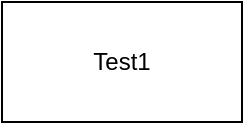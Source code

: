 <mxfile version="12.5.3" type="device"><diagram id="DHtLjIm7_h5avOgI2skU" name="Page-1"><mxGraphModel dx="1102" dy="815" grid="1" gridSize="10" guides="1" tooltips="1" connect="1" arrows="1" fold="1" page="1" pageScale="1" pageWidth="850" pageHeight="1100" math="0" shadow="0"><root><mxCell id="0"/><mxCell id="1" parent="0"/><mxCell id="ixSDJyzu8SYYTSVaqz09-1" value="Test1" style="rounded=0;whiteSpace=wrap;html=1;" vertex="1" parent="1"><mxGeometry x="270" y="220" width="120" height="60" as="geometry"/></mxCell></root></mxGraphModel></diagram></mxfile>